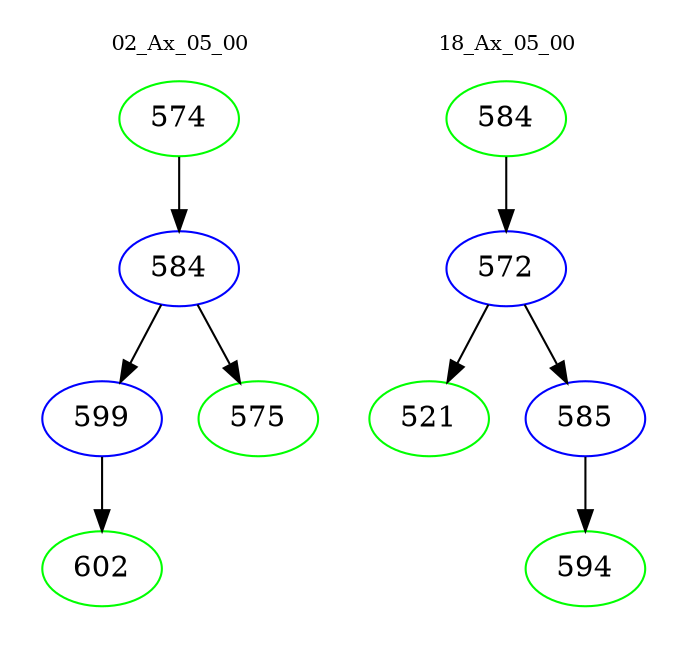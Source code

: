 digraph{
subgraph cluster_0 {
color = white
label = "02_Ax_05_00";
fontsize=10;
T0_574 [label="574", color="green"]
T0_574 -> T0_584 [color="black"]
T0_584 [label="584", color="blue"]
T0_584 -> T0_599 [color="black"]
T0_599 [label="599", color="blue"]
T0_599 -> T0_602 [color="black"]
T0_602 [label="602", color="green"]
T0_584 -> T0_575 [color="black"]
T0_575 [label="575", color="green"]
}
subgraph cluster_1 {
color = white
label = "18_Ax_05_00";
fontsize=10;
T1_584 [label="584", color="green"]
T1_584 -> T1_572 [color="black"]
T1_572 [label="572", color="blue"]
T1_572 -> T1_521 [color="black"]
T1_521 [label="521", color="green"]
T1_572 -> T1_585 [color="black"]
T1_585 [label="585", color="blue"]
T1_585 -> T1_594 [color="black"]
T1_594 [label="594", color="green"]
}
}
